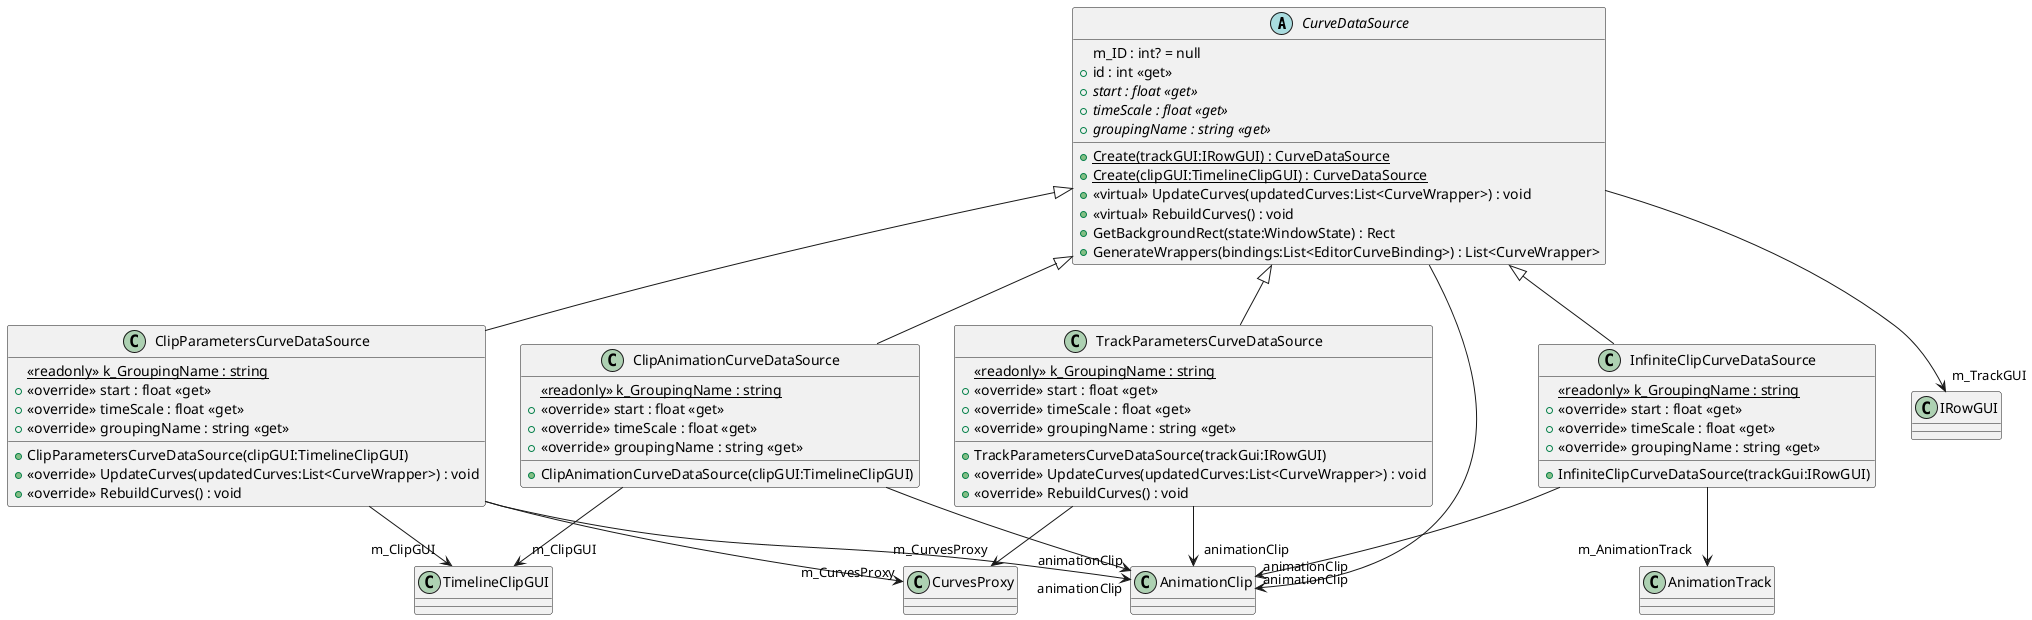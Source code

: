@startuml
abstract class CurveDataSource {
    + {static} Create(trackGUI:IRowGUI) : CurveDataSource
    + {static} Create(clipGUI:TimelineClipGUI) : CurveDataSource
    m_ID : int? = null
    + id : int <<get>>
    + {abstract} start : float <<get>>
    + {abstract} timeScale : float <<get>>
    + {abstract} groupingName : string <<get>>
    + <<virtual>> UpdateCurves(updatedCurves:List<CurveWrapper>) : void
    + <<virtual>> RebuildCurves() : void
    + GetBackgroundRect(state:WindowState) : Rect
    + GenerateWrappers(bindings:List<EditorCurveBinding>) : List<CurveWrapper>
}
class ClipAnimationCurveDataSource {
    {static} <<readonly>> k_GroupingName : string
    + ClipAnimationCurveDataSource(clipGUI:TimelineClipGUI)
    + <<override>> start : float <<get>>
    + <<override>> timeScale : float <<get>>
    + <<override>> groupingName : string <<get>>
}
class ClipParametersCurveDataSource {
    {static} <<readonly>> k_GroupingName : string
    + ClipParametersCurveDataSource(clipGUI:TimelineClipGUI)
    + <<override>> start : float <<get>>
    + <<override>> timeScale : float <<get>>
    + <<override>> groupingName : string <<get>>
    + <<override>> UpdateCurves(updatedCurves:List<CurveWrapper>) : void
    + <<override>> RebuildCurves() : void
}
class InfiniteClipCurveDataSource {
    {static} <<readonly>> k_GroupingName : string
    + InfiniteClipCurveDataSource(trackGui:IRowGUI)
    + <<override>> start : float <<get>>
    + <<override>> timeScale : float <<get>>
    + <<override>> groupingName : string <<get>>
}
class TrackParametersCurveDataSource {
    {static} <<readonly>> k_GroupingName : string
    + TrackParametersCurveDataSource(trackGui:IRowGUI)
    + <<override>> start : float <<get>>
    + <<override>> timeScale : float <<get>>
    + <<override>> groupingName : string <<get>>
    + <<override>> UpdateCurves(updatedCurves:List<CurveWrapper>) : void
    + <<override>> RebuildCurves() : void
}
CurveDataSource --> "m_TrackGUI" IRowGUI
CurveDataSource --> "animationClip" AnimationClip
CurveDataSource <|-- ClipAnimationCurveDataSource
ClipAnimationCurveDataSource --> "m_ClipGUI" TimelineClipGUI
ClipAnimationCurveDataSource --> "animationClip" AnimationClip
CurveDataSource <|-- ClipParametersCurveDataSource
ClipParametersCurveDataSource --> "m_ClipGUI" TimelineClipGUI
ClipParametersCurveDataSource --> "m_CurvesProxy" CurvesProxy
ClipParametersCurveDataSource --> "animationClip" AnimationClip
CurveDataSource <|-- InfiniteClipCurveDataSource
InfiniteClipCurveDataSource --> "m_AnimationTrack" AnimationTrack
InfiniteClipCurveDataSource --> "animationClip" AnimationClip
CurveDataSource <|-- TrackParametersCurveDataSource
TrackParametersCurveDataSource --> "m_CurvesProxy" CurvesProxy
TrackParametersCurveDataSource --> "animationClip" AnimationClip
@enduml
